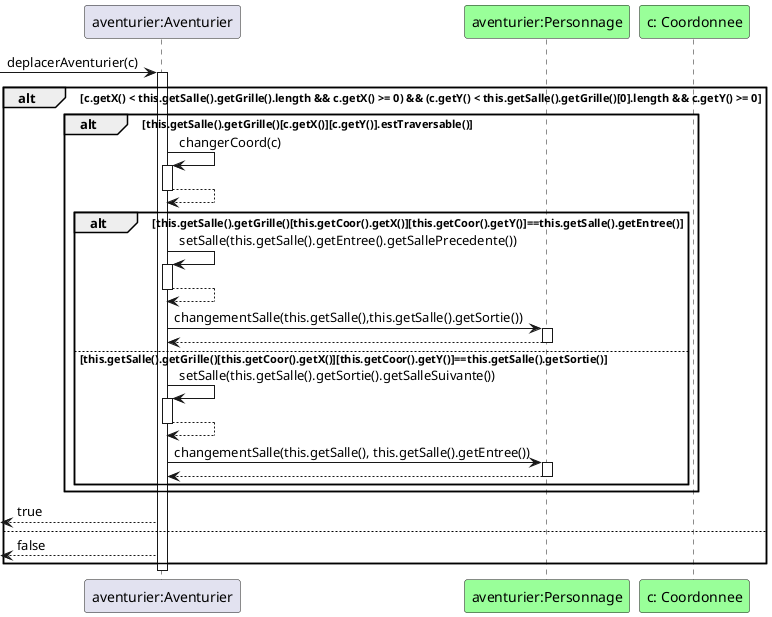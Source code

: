 @startuml

Participant "aventurier:Aventurier" as aven
Participant "aventurier:Personnage" as paven #99FF99
Participant "c: Coordonnee" as cParam #99FF99

->aven : deplacerAventurier(c)
activate aven


alt c.getX() < this.getSalle().getGrille().length && c.getX() >= 0) && (c.getY() < this.getSalle().getGrille()[0].length && c.getY() >= 0

alt this.getSalle().getGrille()[c.getX()][c.getY()].estTraversable()

aven->aven : changerCoord(c)
activate aven
aven-->aven
deactivate aven

alt this.getSalle().getGrille()[this.getCoor().getX()][this.getCoor().getY()]==this.getSalle().getEntree()

aven->aven : setSalle(this.getSalle().getEntree().getSallePrecedente())
activate aven
aven-->aven
deactivate aven
aven->paven : changementSalle(this.getSalle(),this.getSalle().getSortie())
activate paven
paven-->aven
deactivate paven

else this.getSalle().getGrille()[this.getCoor().getX()][this.getCoor().getY()]==this.getSalle().getSortie()

aven->aven : setSalle(this.getSalle().getSortie().getSalleSuivante())
activate aven
aven-->aven
deactivate aven
aven->paven : changementSalle(this.getSalle(), this.getSalle().getEntree())
activate paven
paven-->aven
deactivate paven

end
end
<--aven : true
else
<--aven : false
end
deactivate aven

@enduml